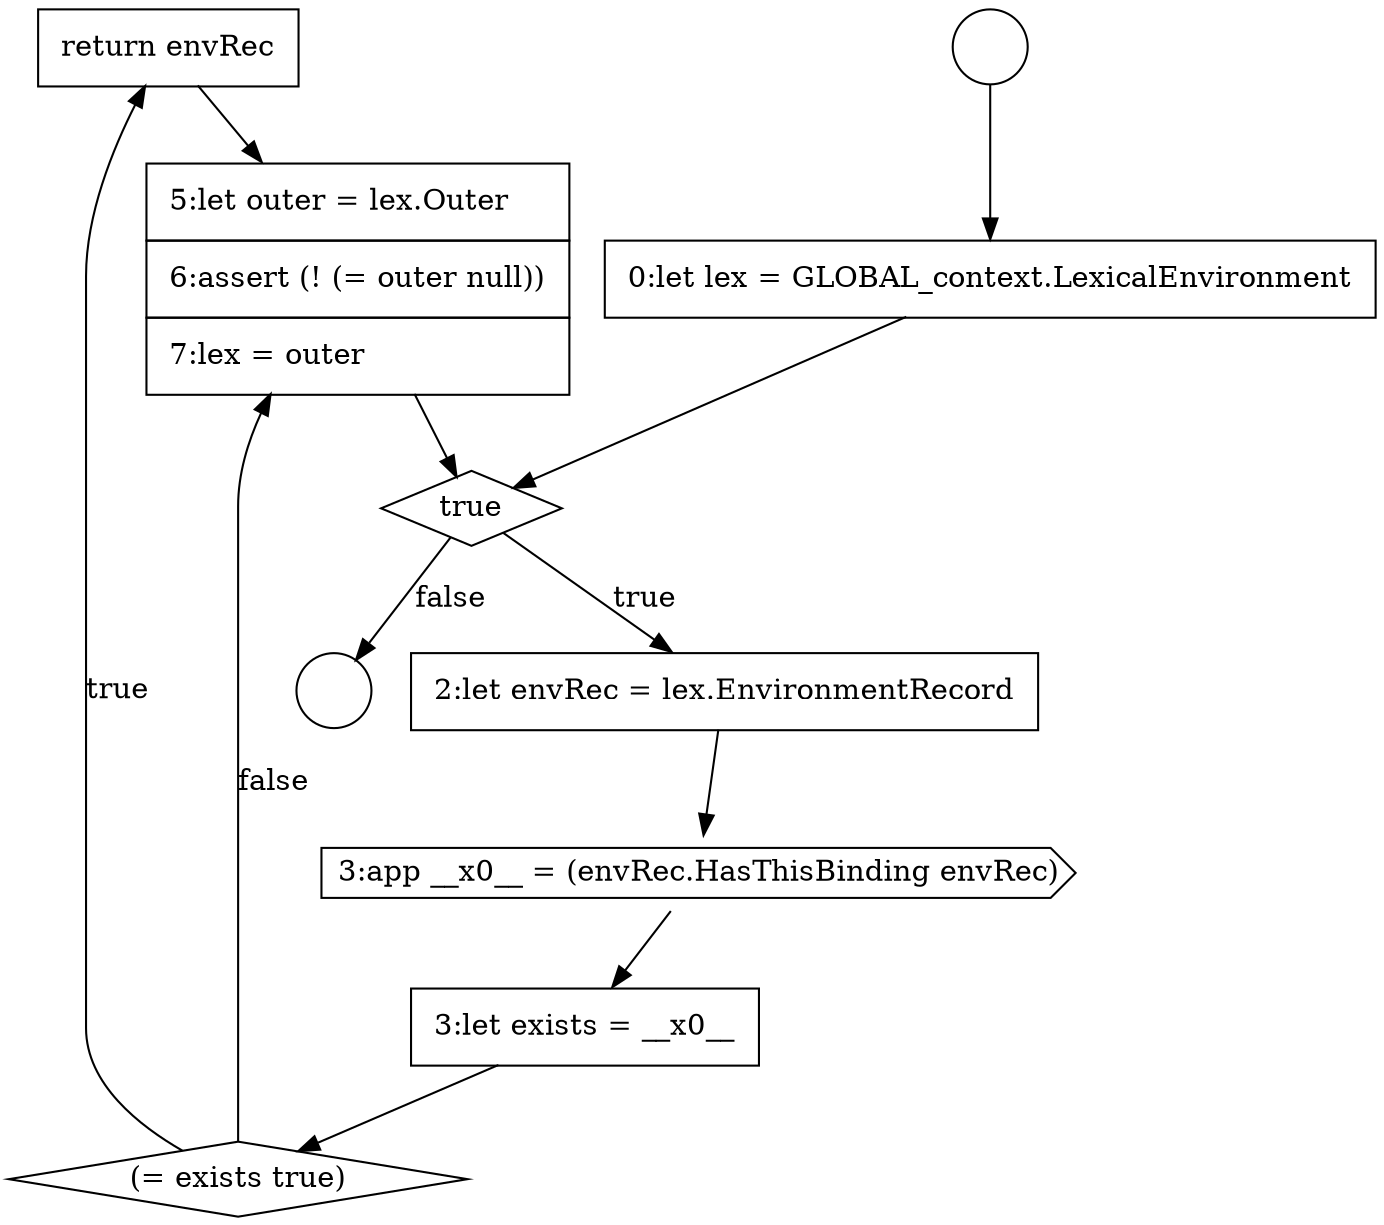 digraph {
  node1469 [shape=none, margin=0, label=<<font color="black">
    <table border="0" cellborder="1" cellspacing="0" cellpadding="10">
      <tr><td align="left">return envRec</td></tr>
    </table>
  </font>> color="black" fillcolor="white" style=filled]
  node1462 [shape=circle label=" " color="black" fillcolor="white" style=filled]
  node1465 [shape=none, margin=0, label=<<font color="black">
    <table border="0" cellborder="1" cellspacing="0" cellpadding="10">
      <tr><td align="left">2:let envRec = lex.EnvironmentRecord</td></tr>
    </table>
  </font>> color="black" fillcolor="white" style=filled]
  node1470 [shape=none, margin=0, label=<<font color="black">
    <table border="0" cellborder="1" cellspacing="0" cellpadding="10">
      <tr><td align="left">5:let outer = lex.Outer</td></tr>
      <tr><td align="left">6:assert (! (= outer null))</td></tr>
      <tr><td align="left">7:lex = outer</td></tr>
    </table>
  </font>> color="black" fillcolor="white" style=filled]
  node1461 [shape=circle label=" " color="black" fillcolor="white" style=filled]
  node1466 [shape=cds, label=<<font color="black">3:app __x0__ = (envRec.HasThisBinding envRec)</font>> color="black" fillcolor="white" style=filled]
  node1464 [shape=diamond, label=<<font color="black">true</font>> color="black" fillcolor="white" style=filled]
  node1467 [shape=none, margin=0, label=<<font color="black">
    <table border="0" cellborder="1" cellspacing="0" cellpadding="10">
      <tr><td align="left">3:let exists = __x0__</td></tr>
    </table>
  </font>> color="black" fillcolor="white" style=filled]
  node1463 [shape=none, margin=0, label=<<font color="black">
    <table border="0" cellborder="1" cellspacing="0" cellpadding="10">
      <tr><td align="left">0:let lex = GLOBAL_context.LexicalEnvironment</td></tr>
    </table>
  </font>> color="black" fillcolor="white" style=filled]
  node1468 [shape=diamond, label=<<font color="black">(= exists true)</font>> color="black" fillcolor="white" style=filled]
  node1465 -> node1466 [ color="black"]
  node1468 -> node1469 [label=<<font color="black">true</font>> color="black"]
  node1468 -> node1470 [label=<<font color="black">false</font>> color="black"]
  node1464 -> node1465 [label=<<font color="black">true</font>> color="black"]
  node1464 -> node1462 [label=<<font color="black">false</font>> color="black"]
  node1469 -> node1470 [ color="black"]
  node1467 -> node1468 [ color="black"]
  node1461 -> node1463 [ color="black"]
  node1466 -> node1467 [ color="black"]
  node1463 -> node1464 [ color="black"]
  node1470 -> node1464 [ color="black"]
}
